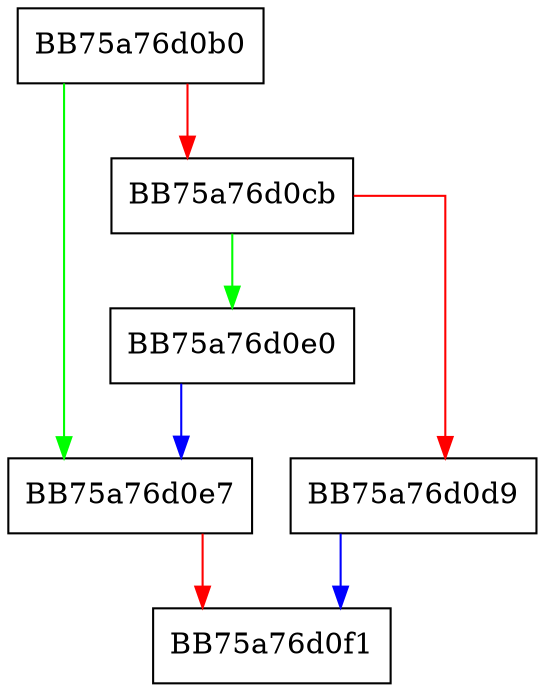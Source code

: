 digraph WrapperCoInitializeEx {
  node [shape="box"];
  graph [splines=ortho];
  BB75a76d0b0 -> BB75a76d0e7 [color="green"];
  BB75a76d0b0 -> BB75a76d0cb [color="red"];
  BB75a76d0cb -> BB75a76d0e0 [color="green"];
  BB75a76d0cb -> BB75a76d0d9 [color="red"];
  BB75a76d0d9 -> BB75a76d0f1 [color="blue"];
  BB75a76d0e0 -> BB75a76d0e7 [color="blue"];
  BB75a76d0e7 -> BB75a76d0f1 [color="red"];
}